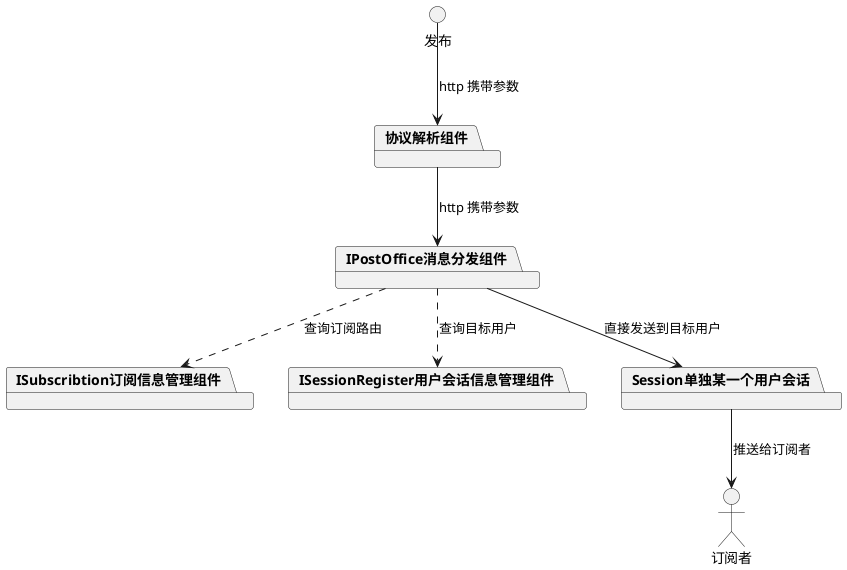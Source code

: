 @startuml

() 发布
actor 订阅者

package 协议解析组件{
}

package IPostOffice消息分发组件{
}

package ISubscribtion订阅信息管理组件{
}

package ISessionRegister用户会话信息管理组件{
}

package Session单独某一个用户会话{
}

发布 --> 协议解析组件:http 携带参数
协议解析组件 --> IPostOffice消息分发组件:http 携带参数
IPostOffice消息分发组件 ..> ISubscribtion订阅信息管理组件:查询订阅路由
IPostOffice消息分发组件 ..> ISessionRegister用户会话信息管理组件:查询目标用户
IPostOffice消息分发组件 --> Session单独某一个用户会话:直接发送到目标用户
Session单独某一个用户会话 --> 订阅者:推送给订阅者
@enduml